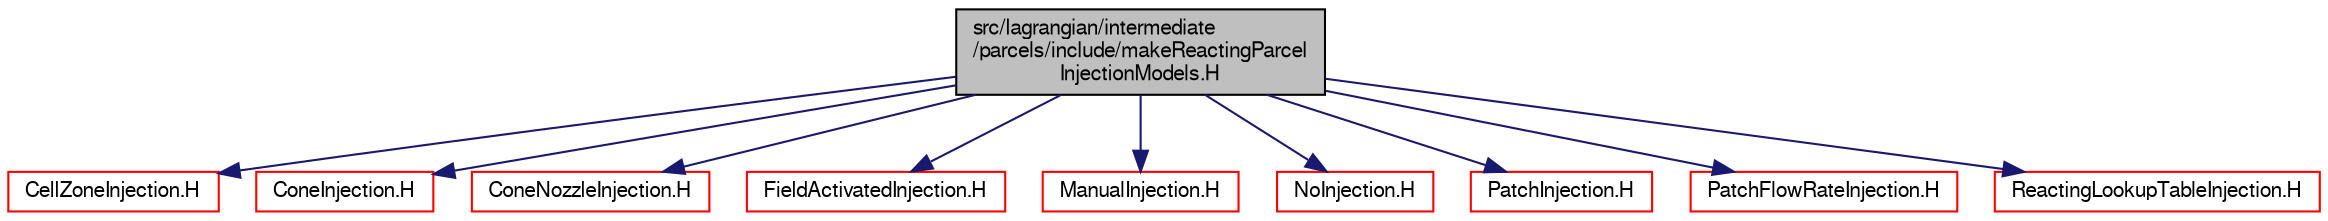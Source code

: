 digraph "src/lagrangian/intermediate/parcels/include/makeReactingParcelInjectionModels.H"
{
  bgcolor="transparent";
  edge [fontname="FreeSans",fontsize="10",labelfontname="FreeSans",labelfontsize="10"];
  node [fontname="FreeSans",fontsize="10",shape=record];
  Node0 [label="src/lagrangian/intermediate\l/parcels/include/makeReactingParcel\lInjectionModels.H",height=0.2,width=0.4,color="black", fillcolor="grey75", style="filled", fontcolor="black"];
  Node0 -> Node1 [color="midnightblue",fontsize="10",style="solid",fontname="FreeSans"];
  Node1 [label="CellZoneInjection.H",height=0.2,width=0.4,color="red",URL="$a05708.html"];
  Node0 -> Node163 [color="midnightblue",fontsize="10",style="solid",fontname="FreeSans"];
  Node163 [label="ConeInjection.H",height=0.2,width=0.4,color="red",URL="$a05714.html"];
  Node0 -> Node165 [color="midnightblue",fontsize="10",style="solid",fontname="FreeSans"];
  Node165 [label="ConeNozzleInjection.H",height=0.2,width=0.4,color="red",URL="$a05720.html"];
  Node0 -> Node166 [color="midnightblue",fontsize="10",style="solid",fontname="FreeSans"];
  Node166 [label="FieldActivatedInjection.H",height=0.2,width=0.4,color="red",URL="$a05726.html"];
  Node0 -> Node180 [color="midnightblue",fontsize="10",style="solid",fontname="FreeSans"];
  Node180 [label="ManualInjection.H",height=0.2,width=0.4,color="red",URL="$a05780.html"];
  Node0 -> Node181 [color="midnightblue",fontsize="10",style="solid",fontname="FreeSans"];
  Node181 [label="NoInjection.H",height=0.2,width=0.4,color="red",URL="$a05786.html"];
  Node0 -> Node182 [color="midnightblue",fontsize="10",style="solid",fontname="FreeSans"];
  Node182 [label="PatchInjection.H",height=0.2,width=0.4,color="red",URL="$a05798.html"];
  Node0 -> Node223 [color="midnightblue",fontsize="10",style="solid",fontname="FreeSans"];
  Node223 [label="PatchFlowRateInjection.H",height=0.2,width=0.4,color="red",URL="$a05792.html"];
  Node0 -> Node224 [color="midnightblue",fontsize="10",style="solid",fontname="FreeSans"];
  Node224 [label="ReactingLookupTableInjection.H",height=0.2,width=0.4,color="red",URL="$a06194.html"];
}
